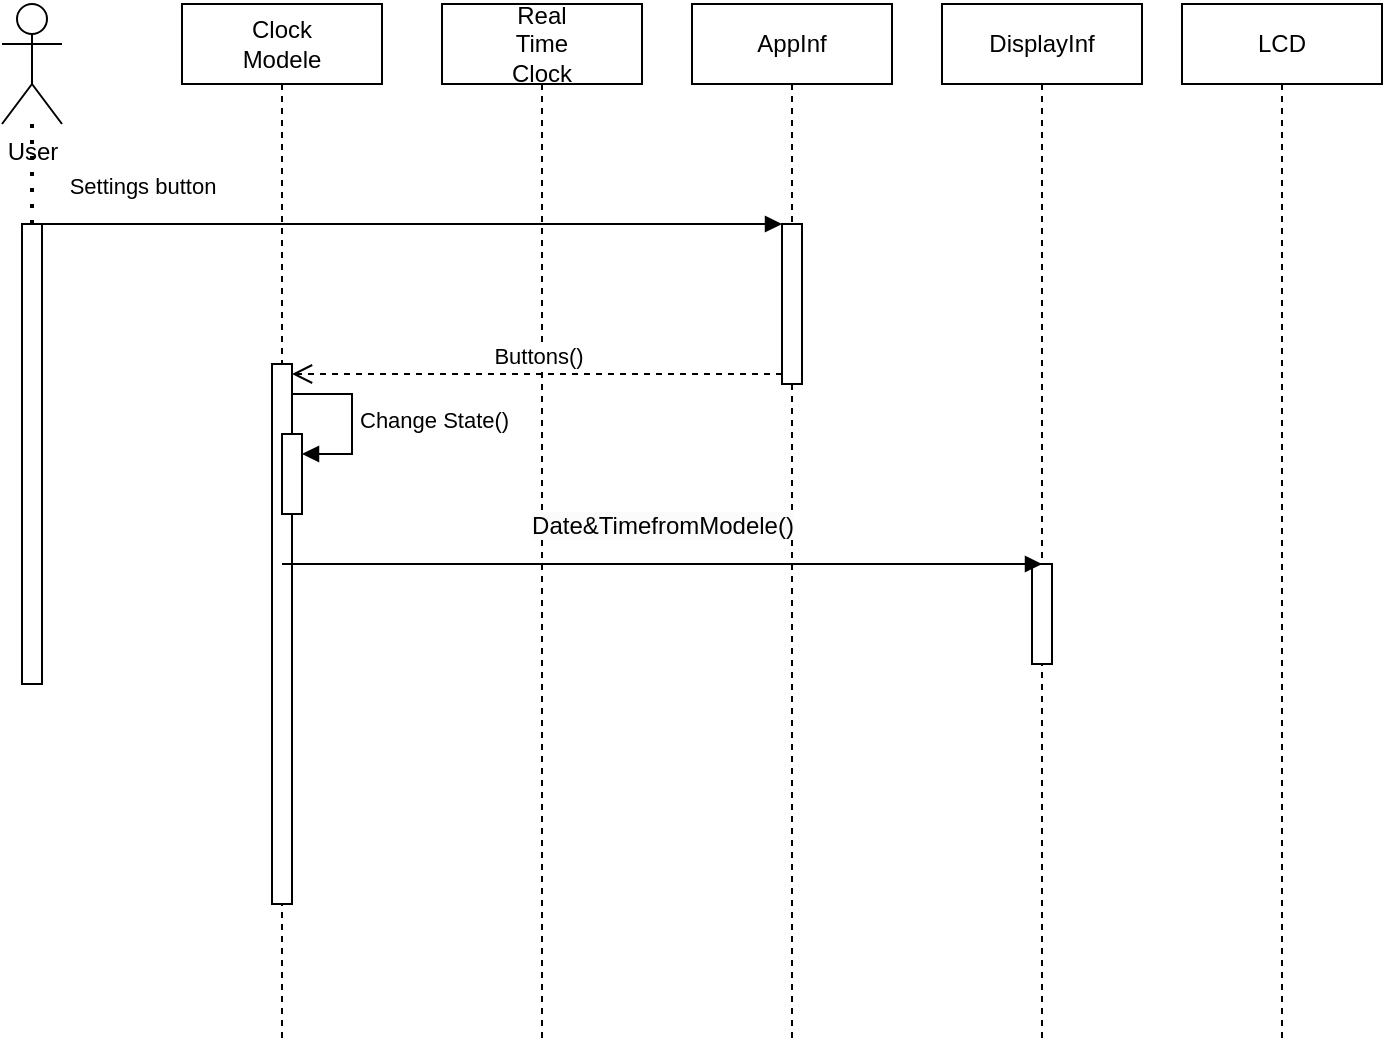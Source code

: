 <mxfile version="21.6.9" type="github">
  <diagram name="Page-1" id="2YBvvXClWsGukQMizWep">
    <mxGraphModel dx="989" dy="517" grid="1" gridSize="10" guides="1" tooltips="1" connect="1" arrows="1" fold="1" page="1" pageScale="1" pageWidth="850" pageHeight="1100" math="0" shadow="0">
      <root>
        <mxCell id="0" />
        <mxCell id="1" parent="0" />
        <mxCell id="naT41bIFqTK1BzOdAEq4-2" value="User" style="shape=umlActor;verticalLabelPosition=bottom;verticalAlign=top;html=1;" vertex="1" parent="1">
          <mxGeometry x="30" y="70" width="30" height="60" as="geometry" />
        </mxCell>
        <mxCell id="naT41bIFqTK1BzOdAEq4-4" value="Clock&lt;br&gt;Modele" style="shape=umlLifeline;perimeter=lifelinePerimeter;whiteSpace=wrap;html=1;container=1;dropTarget=0;collapsible=0;recursiveResize=0;outlineConnect=0;portConstraint=eastwest;newEdgeStyle={&quot;edgeStyle&quot;:&quot;elbowEdgeStyle&quot;,&quot;elbow&quot;:&quot;vertical&quot;,&quot;curved&quot;:0,&quot;rounded&quot;:0};" vertex="1" parent="1">
          <mxGeometry x="120" y="70" width="100" height="520" as="geometry" />
        </mxCell>
        <mxCell id="naT41bIFqTK1BzOdAEq4-28" value="" style="html=1;points=[];perimeter=orthogonalPerimeter;outlineConnect=0;targetShapes=umlLifeline;portConstraint=eastwest;newEdgeStyle={&quot;edgeStyle&quot;:&quot;elbowEdgeStyle&quot;,&quot;elbow&quot;:&quot;vertical&quot;,&quot;curved&quot;:0,&quot;rounded&quot;:0};" vertex="1" parent="naT41bIFqTK1BzOdAEq4-4">
          <mxGeometry x="45" y="180" width="10" height="270" as="geometry" />
        </mxCell>
        <mxCell id="naT41bIFqTK1BzOdAEq4-29" value="" style="html=1;points=[];perimeter=orthogonalPerimeter;outlineConnect=0;targetShapes=umlLifeline;portConstraint=eastwest;newEdgeStyle={&quot;edgeStyle&quot;:&quot;elbowEdgeStyle&quot;,&quot;elbow&quot;:&quot;vertical&quot;,&quot;curved&quot;:0,&quot;rounded&quot;:0};" vertex="1" parent="naT41bIFqTK1BzOdAEq4-4">
          <mxGeometry x="50" y="215" width="10" height="40" as="geometry" />
        </mxCell>
        <mxCell id="naT41bIFqTK1BzOdAEq4-30" value="Change State()" style="html=1;align=left;spacingLeft=2;endArrow=block;rounded=0;edgeStyle=orthogonalEdgeStyle;curved=0;rounded=0;" edge="1" target="naT41bIFqTK1BzOdAEq4-29" parent="naT41bIFqTK1BzOdAEq4-4">
          <mxGeometry relative="1" as="geometry">
            <mxPoint x="55" y="195" as="sourcePoint" />
            <Array as="points">
              <mxPoint x="85" y="225" />
            </Array>
          </mxGeometry>
        </mxCell>
        <mxCell id="naT41bIFqTK1BzOdAEq4-5" value="Real&lt;br&gt;Time&lt;br&gt;Clock" style="shape=umlLifeline;perimeter=lifelinePerimeter;whiteSpace=wrap;html=1;container=1;dropTarget=0;collapsible=0;recursiveResize=0;outlineConnect=0;portConstraint=eastwest;newEdgeStyle={&quot;edgeStyle&quot;:&quot;elbowEdgeStyle&quot;,&quot;elbow&quot;:&quot;vertical&quot;,&quot;curved&quot;:0,&quot;rounded&quot;:0};" vertex="1" parent="1">
          <mxGeometry x="250" y="70" width="100" height="520" as="geometry" />
        </mxCell>
        <mxCell id="naT41bIFqTK1BzOdAEq4-6" value="AppInf" style="shape=umlLifeline;perimeter=lifelinePerimeter;whiteSpace=wrap;html=1;container=1;dropTarget=0;collapsible=0;recursiveResize=0;outlineConnect=0;portConstraint=eastwest;newEdgeStyle={&quot;edgeStyle&quot;:&quot;elbowEdgeStyle&quot;,&quot;elbow&quot;:&quot;vertical&quot;,&quot;curved&quot;:0,&quot;rounded&quot;:0};" vertex="1" parent="1">
          <mxGeometry x="375" y="70" width="100" height="520" as="geometry" />
        </mxCell>
        <mxCell id="naT41bIFqTK1BzOdAEq4-25" value="" style="html=1;points=[];perimeter=orthogonalPerimeter;outlineConnect=0;targetShapes=umlLifeline;portConstraint=eastwest;newEdgeStyle={&quot;edgeStyle&quot;:&quot;elbowEdgeStyle&quot;,&quot;elbow&quot;:&quot;vertical&quot;,&quot;curved&quot;:0,&quot;rounded&quot;:0};" vertex="1" parent="naT41bIFqTK1BzOdAEq4-6">
          <mxGeometry x="45" y="110" width="10" height="80" as="geometry" />
        </mxCell>
        <mxCell id="naT41bIFqTK1BzOdAEq4-26" value="Settings button" style="html=1;verticalAlign=bottom;endArrow=block;edgeStyle=elbowEdgeStyle;elbow=vertical;curved=0;rounded=0;" edge="1" target="naT41bIFqTK1BzOdAEq4-25" parent="naT41bIFqTK1BzOdAEq4-6">
          <mxGeometry x="0.086" y="10" relative="1" as="geometry">
            <mxPoint x="-15" y="110" as="sourcePoint" />
            <Array as="points">
              <mxPoint x="-335" y="110" />
            </Array>
            <mxPoint as="offset" />
          </mxGeometry>
        </mxCell>
        <mxCell id="naT41bIFqTK1BzOdAEq4-7" value="DisplayInf" style="shape=umlLifeline;perimeter=lifelinePerimeter;whiteSpace=wrap;html=1;container=1;dropTarget=0;collapsible=0;recursiveResize=0;outlineConnect=0;portConstraint=eastwest;newEdgeStyle={&quot;edgeStyle&quot;:&quot;elbowEdgeStyle&quot;,&quot;elbow&quot;:&quot;vertical&quot;,&quot;curved&quot;:0,&quot;rounded&quot;:0};" vertex="1" parent="1">
          <mxGeometry x="500" y="70" width="100" height="520" as="geometry" />
        </mxCell>
        <mxCell id="naT41bIFqTK1BzOdAEq4-44" value="" style="html=1;points=[];perimeter=orthogonalPerimeter;outlineConnect=0;targetShapes=umlLifeline;portConstraint=eastwest;newEdgeStyle={&quot;edgeStyle&quot;:&quot;elbowEdgeStyle&quot;,&quot;elbow&quot;:&quot;vertical&quot;,&quot;curved&quot;:0,&quot;rounded&quot;:0};" vertex="1" parent="naT41bIFqTK1BzOdAEq4-7">
          <mxGeometry x="45" y="280" width="10" height="50" as="geometry" />
        </mxCell>
        <mxCell id="naT41bIFqTK1BzOdAEq4-8" value="LCD" style="shape=umlLifeline;perimeter=lifelinePerimeter;whiteSpace=wrap;html=1;container=1;dropTarget=0;collapsible=0;recursiveResize=0;outlineConnect=0;portConstraint=eastwest;newEdgeStyle={&quot;edgeStyle&quot;:&quot;elbowEdgeStyle&quot;,&quot;elbow&quot;:&quot;vertical&quot;,&quot;curved&quot;:0,&quot;rounded&quot;:0};" vertex="1" parent="1">
          <mxGeometry x="620" y="70" width="100" height="520" as="geometry" />
        </mxCell>
        <mxCell id="naT41bIFqTK1BzOdAEq4-15" value="" style="html=1;points=[];perimeter=orthogonalPerimeter;outlineConnect=0;targetShapes=umlLifeline;portConstraint=eastwest;newEdgeStyle={&quot;edgeStyle&quot;:&quot;elbowEdgeStyle&quot;,&quot;elbow&quot;:&quot;vertical&quot;,&quot;curved&quot;:0,&quot;rounded&quot;:0};" vertex="1" parent="1">
          <mxGeometry x="40" y="180" width="10" height="230" as="geometry" />
        </mxCell>
        <mxCell id="naT41bIFqTK1BzOdAEq4-16" value="" style="endArrow=none;dashed=1;html=1;dashPattern=1 3;strokeWidth=2;rounded=0;" edge="1" parent="1" source="naT41bIFqTK1BzOdAEq4-2" target="naT41bIFqTK1BzOdAEq4-15">
          <mxGeometry width="50" height="50" relative="1" as="geometry">
            <mxPoint x="230" y="150" as="sourcePoint" />
            <mxPoint x="280" y="100" as="targetPoint" />
          </mxGeometry>
        </mxCell>
        <mxCell id="naT41bIFqTK1BzOdAEq4-27" value="Buttons()" style="html=1;verticalAlign=bottom;endArrow=open;dashed=1;endSize=8;edgeStyle=elbowEdgeStyle;elbow=vertical;curved=0;rounded=0;" edge="1" source="naT41bIFqTK1BzOdAEq4-25" parent="1" target="naT41bIFqTK1BzOdAEq4-28">
          <mxGeometry relative="1" as="geometry">
            <mxPoint x="350" y="255" as="targetPoint" />
          </mxGeometry>
        </mxCell>
        <mxCell id="naT41bIFqTK1BzOdAEq4-45" value="&lt;span style=&quot;border-color: var(--border-color); font-size: 12px; background-color: rgb(251, 251, 251);&quot;&gt;&lt;span style=&quot;border-color: var(--border-color);&quot;&gt;Date&amp;amp;TimefromModele()&lt;/span&gt;&lt;br&gt;&lt;/span&gt;" style="html=1;verticalAlign=bottom;endArrow=block;edgeStyle=elbowEdgeStyle;elbow=vertical;curved=0;rounded=0;" edge="1" parent="1" source="naT41bIFqTK1BzOdAEq4-4">
          <mxGeometry x="0.001" y="10" width="80" relative="1" as="geometry">
            <mxPoint x="470" y="350" as="sourcePoint" />
            <mxPoint x="550" y="350" as="targetPoint" />
            <mxPoint as="offset" />
          </mxGeometry>
        </mxCell>
      </root>
    </mxGraphModel>
  </diagram>
</mxfile>
